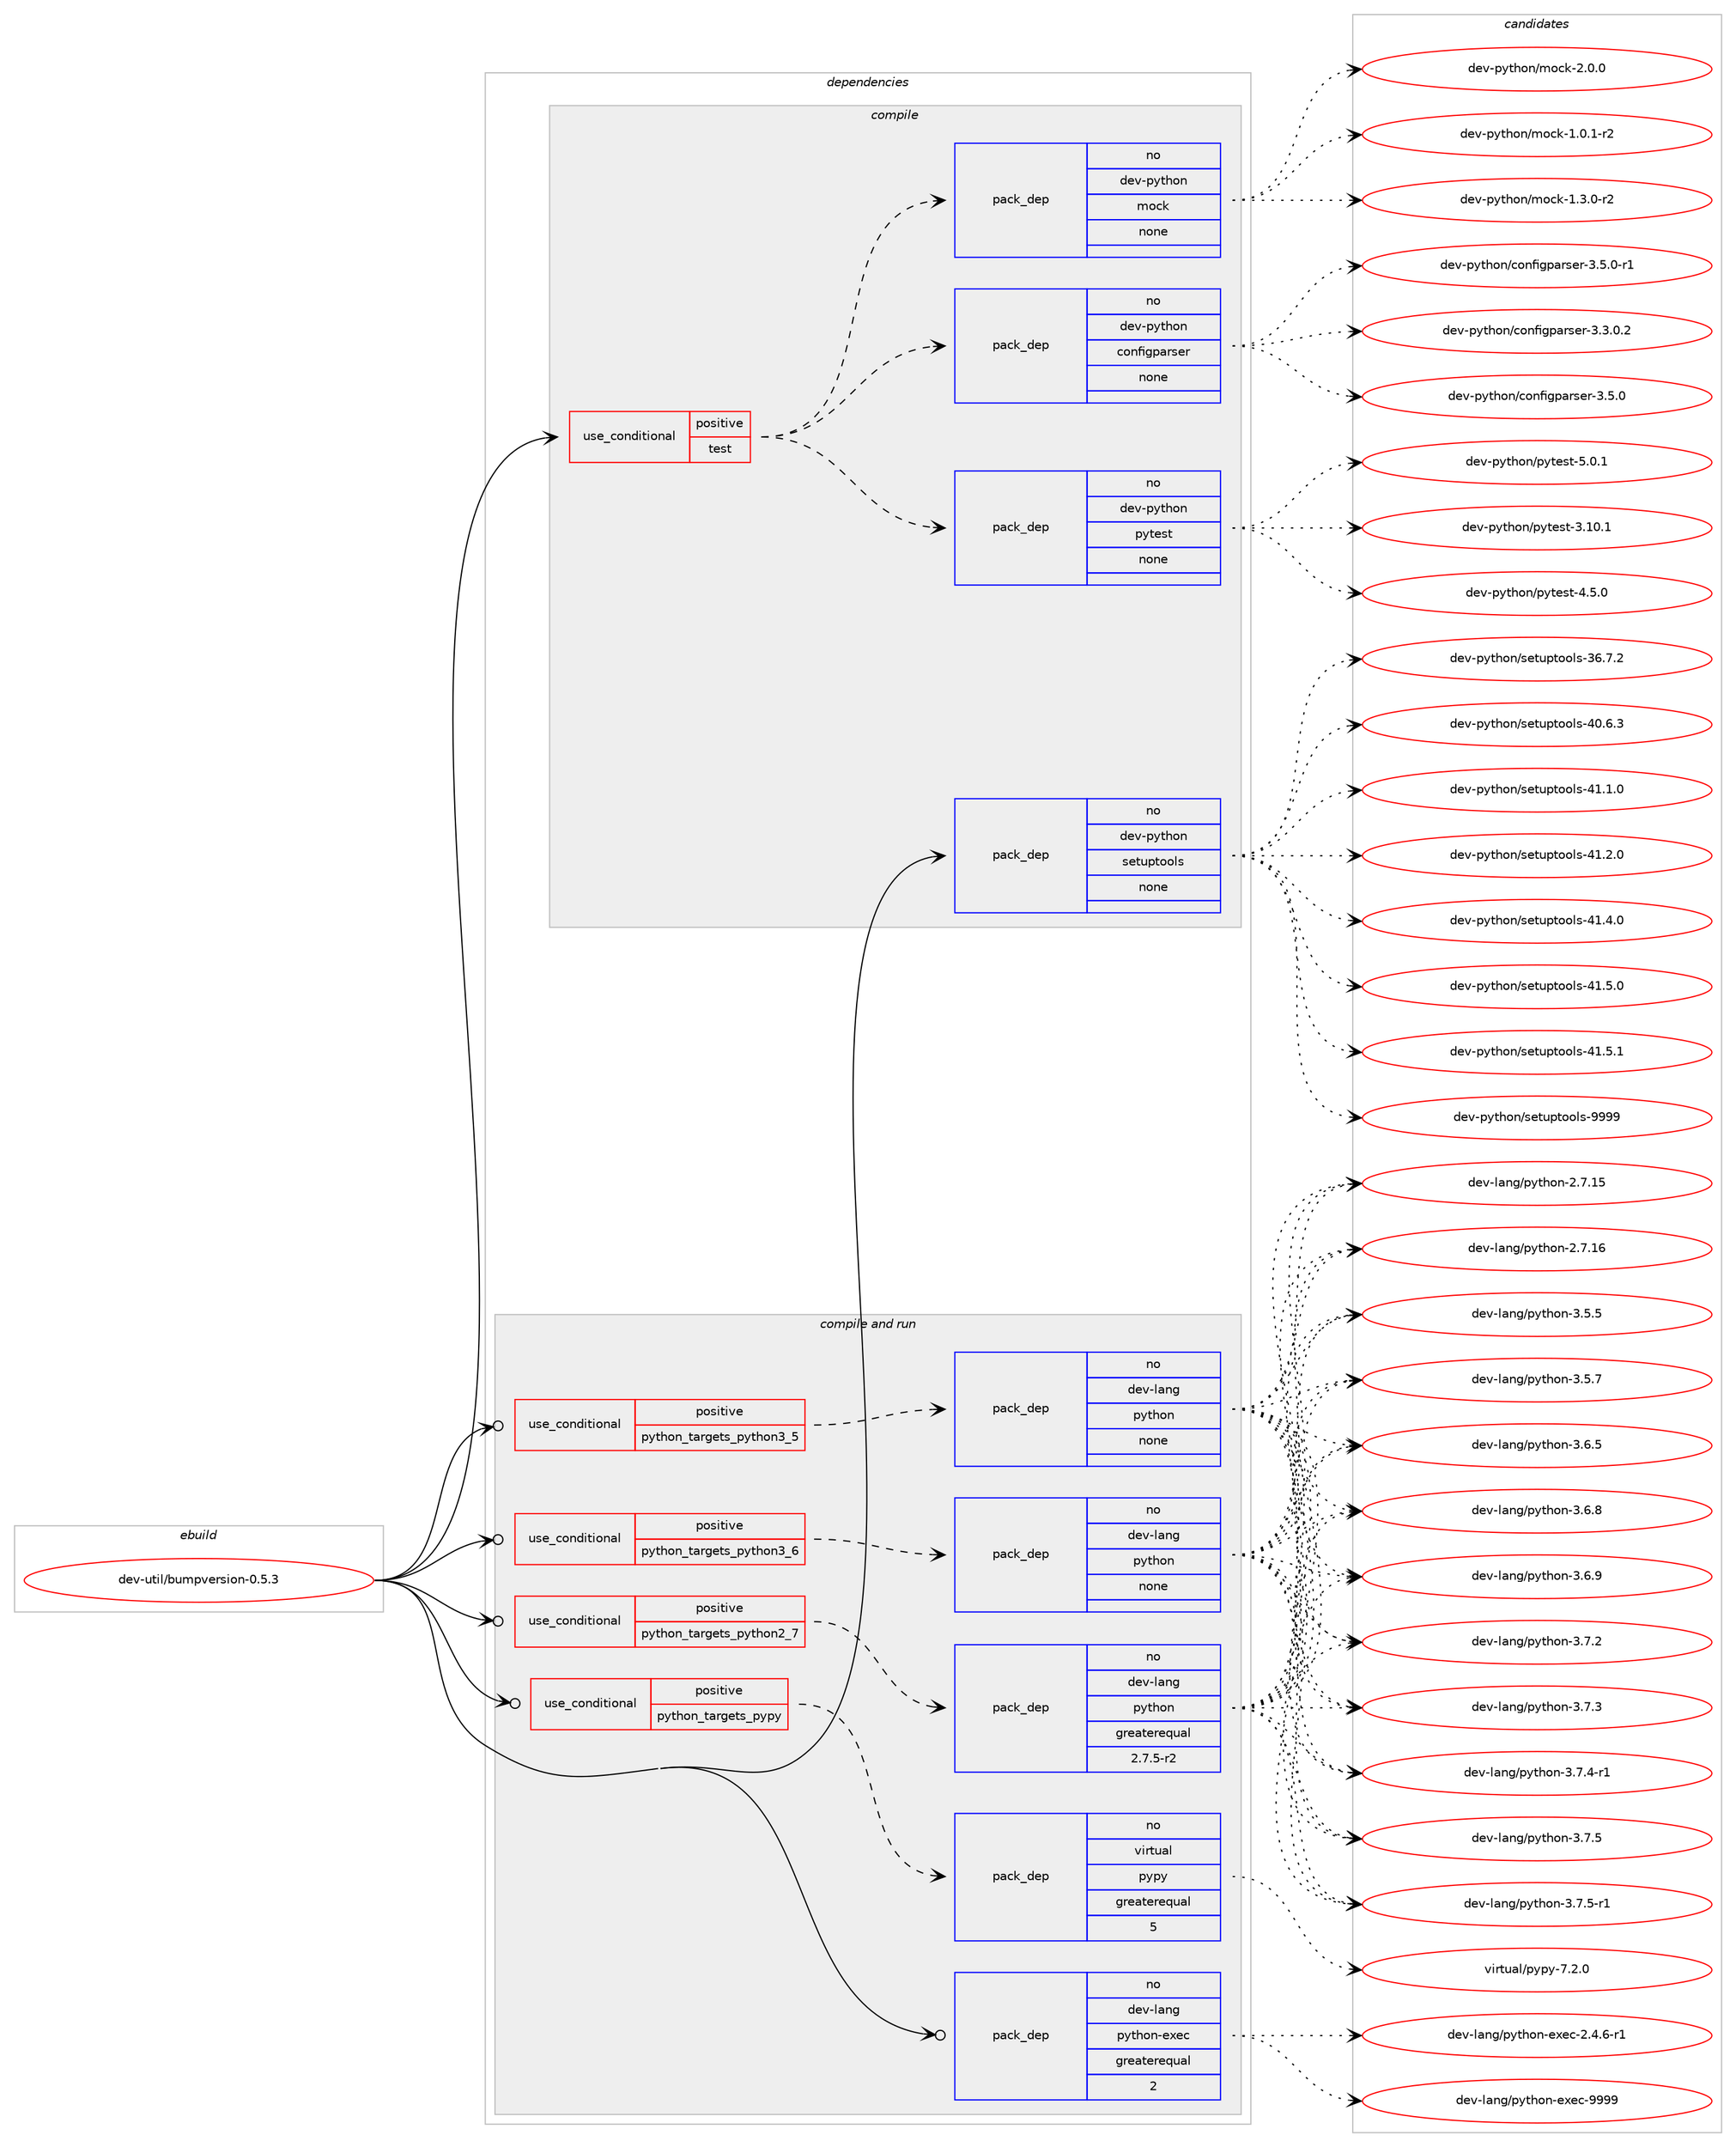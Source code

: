 digraph prolog {

# *************
# Graph options
# *************

newrank=true;
concentrate=true;
compound=true;
graph [rankdir=LR,fontname=Helvetica,fontsize=10,ranksep=1.5];#, ranksep=2.5, nodesep=0.2];
edge  [arrowhead=vee];
node  [fontname=Helvetica,fontsize=10];

# **********
# The ebuild
# **********

subgraph cluster_leftcol {
color=gray;
rank=same;
label=<<i>ebuild</i>>;
id [label="dev-util/bumpversion-0.5.3", color=red, width=4, href="../dev-util/bumpversion-0.5.3.svg"];
}

# ****************
# The dependencies
# ****************

subgraph cluster_midcol {
color=gray;
label=<<i>dependencies</i>>;
subgraph cluster_compile {
fillcolor="#eeeeee";
style=filled;
label=<<i>compile</i>>;
subgraph cond182001 {
dependency726367 [label=<<TABLE BORDER="0" CELLBORDER="1" CELLSPACING="0" CELLPADDING="4"><TR><TD ROWSPAN="3" CELLPADDING="10">use_conditional</TD></TR><TR><TD>positive</TD></TR><TR><TD>test</TD></TR></TABLE>>, shape=none, color=red];
subgraph pack532260 {
dependency726368 [label=<<TABLE BORDER="0" CELLBORDER="1" CELLSPACING="0" CELLPADDING="4" WIDTH="220"><TR><TD ROWSPAN="6" CELLPADDING="30">pack_dep</TD></TR><TR><TD WIDTH="110">no</TD></TR><TR><TD>dev-python</TD></TR><TR><TD>configparser</TD></TR><TR><TD>none</TD></TR><TR><TD></TD></TR></TABLE>>, shape=none, color=blue];
}
dependency726367:e -> dependency726368:w [weight=20,style="dashed",arrowhead="vee"];
subgraph pack532261 {
dependency726369 [label=<<TABLE BORDER="0" CELLBORDER="1" CELLSPACING="0" CELLPADDING="4" WIDTH="220"><TR><TD ROWSPAN="6" CELLPADDING="30">pack_dep</TD></TR><TR><TD WIDTH="110">no</TD></TR><TR><TD>dev-python</TD></TR><TR><TD>mock</TD></TR><TR><TD>none</TD></TR><TR><TD></TD></TR></TABLE>>, shape=none, color=blue];
}
dependency726367:e -> dependency726369:w [weight=20,style="dashed",arrowhead="vee"];
subgraph pack532262 {
dependency726370 [label=<<TABLE BORDER="0" CELLBORDER="1" CELLSPACING="0" CELLPADDING="4" WIDTH="220"><TR><TD ROWSPAN="6" CELLPADDING="30">pack_dep</TD></TR><TR><TD WIDTH="110">no</TD></TR><TR><TD>dev-python</TD></TR><TR><TD>pytest</TD></TR><TR><TD>none</TD></TR><TR><TD></TD></TR></TABLE>>, shape=none, color=blue];
}
dependency726367:e -> dependency726370:w [weight=20,style="dashed",arrowhead="vee"];
}
id:e -> dependency726367:w [weight=20,style="solid",arrowhead="vee"];
subgraph pack532263 {
dependency726371 [label=<<TABLE BORDER="0" CELLBORDER="1" CELLSPACING="0" CELLPADDING="4" WIDTH="220"><TR><TD ROWSPAN="6" CELLPADDING="30">pack_dep</TD></TR><TR><TD WIDTH="110">no</TD></TR><TR><TD>dev-python</TD></TR><TR><TD>setuptools</TD></TR><TR><TD>none</TD></TR><TR><TD></TD></TR></TABLE>>, shape=none, color=blue];
}
id:e -> dependency726371:w [weight=20,style="solid",arrowhead="vee"];
}
subgraph cluster_compileandrun {
fillcolor="#eeeeee";
style=filled;
label=<<i>compile and run</i>>;
subgraph cond182002 {
dependency726372 [label=<<TABLE BORDER="0" CELLBORDER="1" CELLSPACING="0" CELLPADDING="4"><TR><TD ROWSPAN="3" CELLPADDING="10">use_conditional</TD></TR><TR><TD>positive</TD></TR><TR><TD>python_targets_pypy</TD></TR></TABLE>>, shape=none, color=red];
subgraph pack532264 {
dependency726373 [label=<<TABLE BORDER="0" CELLBORDER="1" CELLSPACING="0" CELLPADDING="4" WIDTH="220"><TR><TD ROWSPAN="6" CELLPADDING="30">pack_dep</TD></TR><TR><TD WIDTH="110">no</TD></TR><TR><TD>virtual</TD></TR><TR><TD>pypy</TD></TR><TR><TD>greaterequal</TD></TR><TR><TD>5</TD></TR></TABLE>>, shape=none, color=blue];
}
dependency726372:e -> dependency726373:w [weight=20,style="dashed",arrowhead="vee"];
}
id:e -> dependency726372:w [weight=20,style="solid",arrowhead="odotvee"];
subgraph cond182003 {
dependency726374 [label=<<TABLE BORDER="0" CELLBORDER="1" CELLSPACING="0" CELLPADDING="4"><TR><TD ROWSPAN="3" CELLPADDING="10">use_conditional</TD></TR><TR><TD>positive</TD></TR><TR><TD>python_targets_python2_7</TD></TR></TABLE>>, shape=none, color=red];
subgraph pack532265 {
dependency726375 [label=<<TABLE BORDER="0" CELLBORDER="1" CELLSPACING="0" CELLPADDING="4" WIDTH="220"><TR><TD ROWSPAN="6" CELLPADDING="30">pack_dep</TD></TR><TR><TD WIDTH="110">no</TD></TR><TR><TD>dev-lang</TD></TR><TR><TD>python</TD></TR><TR><TD>greaterequal</TD></TR><TR><TD>2.7.5-r2</TD></TR></TABLE>>, shape=none, color=blue];
}
dependency726374:e -> dependency726375:w [weight=20,style="dashed",arrowhead="vee"];
}
id:e -> dependency726374:w [weight=20,style="solid",arrowhead="odotvee"];
subgraph cond182004 {
dependency726376 [label=<<TABLE BORDER="0" CELLBORDER="1" CELLSPACING="0" CELLPADDING="4"><TR><TD ROWSPAN="3" CELLPADDING="10">use_conditional</TD></TR><TR><TD>positive</TD></TR><TR><TD>python_targets_python3_5</TD></TR></TABLE>>, shape=none, color=red];
subgraph pack532266 {
dependency726377 [label=<<TABLE BORDER="0" CELLBORDER="1" CELLSPACING="0" CELLPADDING="4" WIDTH="220"><TR><TD ROWSPAN="6" CELLPADDING="30">pack_dep</TD></TR><TR><TD WIDTH="110">no</TD></TR><TR><TD>dev-lang</TD></TR><TR><TD>python</TD></TR><TR><TD>none</TD></TR><TR><TD></TD></TR></TABLE>>, shape=none, color=blue];
}
dependency726376:e -> dependency726377:w [weight=20,style="dashed",arrowhead="vee"];
}
id:e -> dependency726376:w [weight=20,style="solid",arrowhead="odotvee"];
subgraph cond182005 {
dependency726378 [label=<<TABLE BORDER="0" CELLBORDER="1" CELLSPACING="0" CELLPADDING="4"><TR><TD ROWSPAN="3" CELLPADDING="10">use_conditional</TD></TR><TR><TD>positive</TD></TR><TR><TD>python_targets_python3_6</TD></TR></TABLE>>, shape=none, color=red];
subgraph pack532267 {
dependency726379 [label=<<TABLE BORDER="0" CELLBORDER="1" CELLSPACING="0" CELLPADDING="4" WIDTH="220"><TR><TD ROWSPAN="6" CELLPADDING="30">pack_dep</TD></TR><TR><TD WIDTH="110">no</TD></TR><TR><TD>dev-lang</TD></TR><TR><TD>python</TD></TR><TR><TD>none</TD></TR><TR><TD></TD></TR></TABLE>>, shape=none, color=blue];
}
dependency726378:e -> dependency726379:w [weight=20,style="dashed",arrowhead="vee"];
}
id:e -> dependency726378:w [weight=20,style="solid",arrowhead="odotvee"];
subgraph pack532268 {
dependency726380 [label=<<TABLE BORDER="0" CELLBORDER="1" CELLSPACING="0" CELLPADDING="4" WIDTH="220"><TR><TD ROWSPAN="6" CELLPADDING="30">pack_dep</TD></TR><TR><TD WIDTH="110">no</TD></TR><TR><TD>dev-lang</TD></TR><TR><TD>python-exec</TD></TR><TR><TD>greaterequal</TD></TR><TR><TD>2</TD></TR></TABLE>>, shape=none, color=blue];
}
id:e -> dependency726380:w [weight=20,style="solid",arrowhead="odotvee"];
}
subgraph cluster_run {
fillcolor="#eeeeee";
style=filled;
label=<<i>run</i>>;
}
}

# **************
# The candidates
# **************

subgraph cluster_choices {
rank=same;
color=gray;
label=<<i>candidates</i>>;

subgraph choice532260 {
color=black;
nodesep=1;
choice100101118451121211161041111104799111110102105103112971141151011144551465146484650 [label="dev-python/configparser-3.3.0.2", color=red, width=4,href="../dev-python/configparser-3.3.0.2.svg"];
choice10010111845112121116104111110479911111010210510311297114115101114455146534648 [label="dev-python/configparser-3.5.0", color=red, width=4,href="../dev-python/configparser-3.5.0.svg"];
choice100101118451121211161041111104799111110102105103112971141151011144551465346484511449 [label="dev-python/configparser-3.5.0-r1", color=red, width=4,href="../dev-python/configparser-3.5.0-r1.svg"];
dependency726368:e -> choice100101118451121211161041111104799111110102105103112971141151011144551465146484650:w [style=dotted,weight="100"];
dependency726368:e -> choice10010111845112121116104111110479911111010210510311297114115101114455146534648:w [style=dotted,weight="100"];
dependency726368:e -> choice100101118451121211161041111104799111110102105103112971141151011144551465346484511449:w [style=dotted,weight="100"];
}
subgraph choice532261 {
color=black;
nodesep=1;
choice1001011184511212111610411111047109111991074549464846494511450 [label="dev-python/mock-1.0.1-r2", color=red, width=4,href="../dev-python/mock-1.0.1-r2.svg"];
choice1001011184511212111610411111047109111991074549465146484511450 [label="dev-python/mock-1.3.0-r2", color=red, width=4,href="../dev-python/mock-1.3.0-r2.svg"];
choice100101118451121211161041111104710911199107455046484648 [label="dev-python/mock-2.0.0", color=red, width=4,href="../dev-python/mock-2.0.0.svg"];
dependency726369:e -> choice1001011184511212111610411111047109111991074549464846494511450:w [style=dotted,weight="100"];
dependency726369:e -> choice1001011184511212111610411111047109111991074549465146484511450:w [style=dotted,weight="100"];
dependency726369:e -> choice100101118451121211161041111104710911199107455046484648:w [style=dotted,weight="100"];
}
subgraph choice532262 {
color=black;
nodesep=1;
choice100101118451121211161041111104711212111610111511645514649484649 [label="dev-python/pytest-3.10.1", color=red, width=4,href="../dev-python/pytest-3.10.1.svg"];
choice1001011184511212111610411111047112121116101115116455246534648 [label="dev-python/pytest-4.5.0", color=red, width=4,href="../dev-python/pytest-4.5.0.svg"];
choice1001011184511212111610411111047112121116101115116455346484649 [label="dev-python/pytest-5.0.1", color=red, width=4,href="../dev-python/pytest-5.0.1.svg"];
dependency726370:e -> choice100101118451121211161041111104711212111610111511645514649484649:w [style=dotted,weight="100"];
dependency726370:e -> choice1001011184511212111610411111047112121116101115116455246534648:w [style=dotted,weight="100"];
dependency726370:e -> choice1001011184511212111610411111047112121116101115116455346484649:w [style=dotted,weight="100"];
}
subgraph choice532263 {
color=black;
nodesep=1;
choice100101118451121211161041111104711510111611711211611111110811545515446554650 [label="dev-python/setuptools-36.7.2", color=red, width=4,href="../dev-python/setuptools-36.7.2.svg"];
choice100101118451121211161041111104711510111611711211611111110811545524846544651 [label="dev-python/setuptools-40.6.3", color=red, width=4,href="../dev-python/setuptools-40.6.3.svg"];
choice100101118451121211161041111104711510111611711211611111110811545524946494648 [label="dev-python/setuptools-41.1.0", color=red, width=4,href="../dev-python/setuptools-41.1.0.svg"];
choice100101118451121211161041111104711510111611711211611111110811545524946504648 [label="dev-python/setuptools-41.2.0", color=red, width=4,href="../dev-python/setuptools-41.2.0.svg"];
choice100101118451121211161041111104711510111611711211611111110811545524946524648 [label="dev-python/setuptools-41.4.0", color=red, width=4,href="../dev-python/setuptools-41.4.0.svg"];
choice100101118451121211161041111104711510111611711211611111110811545524946534648 [label="dev-python/setuptools-41.5.0", color=red, width=4,href="../dev-python/setuptools-41.5.0.svg"];
choice100101118451121211161041111104711510111611711211611111110811545524946534649 [label="dev-python/setuptools-41.5.1", color=red, width=4,href="../dev-python/setuptools-41.5.1.svg"];
choice10010111845112121116104111110471151011161171121161111111081154557575757 [label="dev-python/setuptools-9999", color=red, width=4,href="../dev-python/setuptools-9999.svg"];
dependency726371:e -> choice100101118451121211161041111104711510111611711211611111110811545515446554650:w [style=dotted,weight="100"];
dependency726371:e -> choice100101118451121211161041111104711510111611711211611111110811545524846544651:w [style=dotted,weight="100"];
dependency726371:e -> choice100101118451121211161041111104711510111611711211611111110811545524946494648:w [style=dotted,weight="100"];
dependency726371:e -> choice100101118451121211161041111104711510111611711211611111110811545524946504648:w [style=dotted,weight="100"];
dependency726371:e -> choice100101118451121211161041111104711510111611711211611111110811545524946524648:w [style=dotted,weight="100"];
dependency726371:e -> choice100101118451121211161041111104711510111611711211611111110811545524946534648:w [style=dotted,weight="100"];
dependency726371:e -> choice100101118451121211161041111104711510111611711211611111110811545524946534649:w [style=dotted,weight="100"];
dependency726371:e -> choice10010111845112121116104111110471151011161171121161111111081154557575757:w [style=dotted,weight="100"];
}
subgraph choice532264 {
color=black;
nodesep=1;
choice1181051141161179710847112121112121455546504648 [label="virtual/pypy-7.2.0", color=red, width=4,href="../virtual/pypy-7.2.0.svg"];
dependency726373:e -> choice1181051141161179710847112121112121455546504648:w [style=dotted,weight="100"];
}
subgraph choice532265 {
color=black;
nodesep=1;
choice10010111845108971101034711212111610411111045504655464953 [label="dev-lang/python-2.7.15", color=red, width=4,href="../dev-lang/python-2.7.15.svg"];
choice10010111845108971101034711212111610411111045504655464954 [label="dev-lang/python-2.7.16", color=red, width=4,href="../dev-lang/python-2.7.16.svg"];
choice100101118451089711010347112121116104111110455146534653 [label="dev-lang/python-3.5.5", color=red, width=4,href="../dev-lang/python-3.5.5.svg"];
choice100101118451089711010347112121116104111110455146534655 [label="dev-lang/python-3.5.7", color=red, width=4,href="../dev-lang/python-3.5.7.svg"];
choice100101118451089711010347112121116104111110455146544653 [label="dev-lang/python-3.6.5", color=red, width=4,href="../dev-lang/python-3.6.5.svg"];
choice100101118451089711010347112121116104111110455146544656 [label="dev-lang/python-3.6.8", color=red, width=4,href="../dev-lang/python-3.6.8.svg"];
choice100101118451089711010347112121116104111110455146544657 [label="dev-lang/python-3.6.9", color=red, width=4,href="../dev-lang/python-3.6.9.svg"];
choice100101118451089711010347112121116104111110455146554650 [label="dev-lang/python-3.7.2", color=red, width=4,href="../dev-lang/python-3.7.2.svg"];
choice100101118451089711010347112121116104111110455146554651 [label="dev-lang/python-3.7.3", color=red, width=4,href="../dev-lang/python-3.7.3.svg"];
choice1001011184510897110103471121211161041111104551465546524511449 [label="dev-lang/python-3.7.4-r1", color=red, width=4,href="../dev-lang/python-3.7.4-r1.svg"];
choice100101118451089711010347112121116104111110455146554653 [label="dev-lang/python-3.7.5", color=red, width=4,href="../dev-lang/python-3.7.5.svg"];
choice1001011184510897110103471121211161041111104551465546534511449 [label="dev-lang/python-3.7.5-r1", color=red, width=4,href="../dev-lang/python-3.7.5-r1.svg"];
dependency726375:e -> choice10010111845108971101034711212111610411111045504655464953:w [style=dotted,weight="100"];
dependency726375:e -> choice10010111845108971101034711212111610411111045504655464954:w [style=dotted,weight="100"];
dependency726375:e -> choice100101118451089711010347112121116104111110455146534653:w [style=dotted,weight="100"];
dependency726375:e -> choice100101118451089711010347112121116104111110455146534655:w [style=dotted,weight="100"];
dependency726375:e -> choice100101118451089711010347112121116104111110455146544653:w [style=dotted,weight="100"];
dependency726375:e -> choice100101118451089711010347112121116104111110455146544656:w [style=dotted,weight="100"];
dependency726375:e -> choice100101118451089711010347112121116104111110455146544657:w [style=dotted,weight="100"];
dependency726375:e -> choice100101118451089711010347112121116104111110455146554650:w [style=dotted,weight="100"];
dependency726375:e -> choice100101118451089711010347112121116104111110455146554651:w [style=dotted,weight="100"];
dependency726375:e -> choice1001011184510897110103471121211161041111104551465546524511449:w [style=dotted,weight="100"];
dependency726375:e -> choice100101118451089711010347112121116104111110455146554653:w [style=dotted,weight="100"];
dependency726375:e -> choice1001011184510897110103471121211161041111104551465546534511449:w [style=dotted,weight="100"];
}
subgraph choice532266 {
color=black;
nodesep=1;
choice10010111845108971101034711212111610411111045504655464953 [label="dev-lang/python-2.7.15", color=red, width=4,href="../dev-lang/python-2.7.15.svg"];
choice10010111845108971101034711212111610411111045504655464954 [label="dev-lang/python-2.7.16", color=red, width=4,href="../dev-lang/python-2.7.16.svg"];
choice100101118451089711010347112121116104111110455146534653 [label="dev-lang/python-3.5.5", color=red, width=4,href="../dev-lang/python-3.5.5.svg"];
choice100101118451089711010347112121116104111110455146534655 [label="dev-lang/python-3.5.7", color=red, width=4,href="../dev-lang/python-3.5.7.svg"];
choice100101118451089711010347112121116104111110455146544653 [label="dev-lang/python-3.6.5", color=red, width=4,href="../dev-lang/python-3.6.5.svg"];
choice100101118451089711010347112121116104111110455146544656 [label="dev-lang/python-3.6.8", color=red, width=4,href="../dev-lang/python-3.6.8.svg"];
choice100101118451089711010347112121116104111110455146544657 [label="dev-lang/python-3.6.9", color=red, width=4,href="../dev-lang/python-3.6.9.svg"];
choice100101118451089711010347112121116104111110455146554650 [label="dev-lang/python-3.7.2", color=red, width=4,href="../dev-lang/python-3.7.2.svg"];
choice100101118451089711010347112121116104111110455146554651 [label="dev-lang/python-3.7.3", color=red, width=4,href="../dev-lang/python-3.7.3.svg"];
choice1001011184510897110103471121211161041111104551465546524511449 [label="dev-lang/python-3.7.4-r1", color=red, width=4,href="../dev-lang/python-3.7.4-r1.svg"];
choice100101118451089711010347112121116104111110455146554653 [label="dev-lang/python-3.7.5", color=red, width=4,href="../dev-lang/python-3.7.5.svg"];
choice1001011184510897110103471121211161041111104551465546534511449 [label="dev-lang/python-3.7.5-r1", color=red, width=4,href="../dev-lang/python-3.7.5-r1.svg"];
dependency726377:e -> choice10010111845108971101034711212111610411111045504655464953:w [style=dotted,weight="100"];
dependency726377:e -> choice10010111845108971101034711212111610411111045504655464954:w [style=dotted,weight="100"];
dependency726377:e -> choice100101118451089711010347112121116104111110455146534653:w [style=dotted,weight="100"];
dependency726377:e -> choice100101118451089711010347112121116104111110455146534655:w [style=dotted,weight="100"];
dependency726377:e -> choice100101118451089711010347112121116104111110455146544653:w [style=dotted,weight="100"];
dependency726377:e -> choice100101118451089711010347112121116104111110455146544656:w [style=dotted,weight="100"];
dependency726377:e -> choice100101118451089711010347112121116104111110455146544657:w [style=dotted,weight="100"];
dependency726377:e -> choice100101118451089711010347112121116104111110455146554650:w [style=dotted,weight="100"];
dependency726377:e -> choice100101118451089711010347112121116104111110455146554651:w [style=dotted,weight="100"];
dependency726377:e -> choice1001011184510897110103471121211161041111104551465546524511449:w [style=dotted,weight="100"];
dependency726377:e -> choice100101118451089711010347112121116104111110455146554653:w [style=dotted,weight="100"];
dependency726377:e -> choice1001011184510897110103471121211161041111104551465546534511449:w [style=dotted,weight="100"];
}
subgraph choice532267 {
color=black;
nodesep=1;
choice10010111845108971101034711212111610411111045504655464953 [label="dev-lang/python-2.7.15", color=red, width=4,href="../dev-lang/python-2.7.15.svg"];
choice10010111845108971101034711212111610411111045504655464954 [label="dev-lang/python-2.7.16", color=red, width=4,href="../dev-lang/python-2.7.16.svg"];
choice100101118451089711010347112121116104111110455146534653 [label="dev-lang/python-3.5.5", color=red, width=4,href="../dev-lang/python-3.5.5.svg"];
choice100101118451089711010347112121116104111110455146534655 [label="dev-lang/python-3.5.7", color=red, width=4,href="../dev-lang/python-3.5.7.svg"];
choice100101118451089711010347112121116104111110455146544653 [label="dev-lang/python-3.6.5", color=red, width=4,href="../dev-lang/python-3.6.5.svg"];
choice100101118451089711010347112121116104111110455146544656 [label="dev-lang/python-3.6.8", color=red, width=4,href="../dev-lang/python-3.6.8.svg"];
choice100101118451089711010347112121116104111110455146544657 [label="dev-lang/python-3.6.9", color=red, width=4,href="../dev-lang/python-3.6.9.svg"];
choice100101118451089711010347112121116104111110455146554650 [label="dev-lang/python-3.7.2", color=red, width=4,href="../dev-lang/python-3.7.2.svg"];
choice100101118451089711010347112121116104111110455146554651 [label="dev-lang/python-3.7.3", color=red, width=4,href="../dev-lang/python-3.7.3.svg"];
choice1001011184510897110103471121211161041111104551465546524511449 [label="dev-lang/python-3.7.4-r1", color=red, width=4,href="../dev-lang/python-3.7.4-r1.svg"];
choice100101118451089711010347112121116104111110455146554653 [label="dev-lang/python-3.7.5", color=red, width=4,href="../dev-lang/python-3.7.5.svg"];
choice1001011184510897110103471121211161041111104551465546534511449 [label="dev-lang/python-3.7.5-r1", color=red, width=4,href="../dev-lang/python-3.7.5-r1.svg"];
dependency726379:e -> choice10010111845108971101034711212111610411111045504655464953:w [style=dotted,weight="100"];
dependency726379:e -> choice10010111845108971101034711212111610411111045504655464954:w [style=dotted,weight="100"];
dependency726379:e -> choice100101118451089711010347112121116104111110455146534653:w [style=dotted,weight="100"];
dependency726379:e -> choice100101118451089711010347112121116104111110455146534655:w [style=dotted,weight="100"];
dependency726379:e -> choice100101118451089711010347112121116104111110455146544653:w [style=dotted,weight="100"];
dependency726379:e -> choice100101118451089711010347112121116104111110455146544656:w [style=dotted,weight="100"];
dependency726379:e -> choice100101118451089711010347112121116104111110455146544657:w [style=dotted,weight="100"];
dependency726379:e -> choice100101118451089711010347112121116104111110455146554650:w [style=dotted,weight="100"];
dependency726379:e -> choice100101118451089711010347112121116104111110455146554651:w [style=dotted,weight="100"];
dependency726379:e -> choice1001011184510897110103471121211161041111104551465546524511449:w [style=dotted,weight="100"];
dependency726379:e -> choice100101118451089711010347112121116104111110455146554653:w [style=dotted,weight="100"];
dependency726379:e -> choice1001011184510897110103471121211161041111104551465546534511449:w [style=dotted,weight="100"];
}
subgraph choice532268 {
color=black;
nodesep=1;
choice10010111845108971101034711212111610411111045101120101994550465246544511449 [label="dev-lang/python-exec-2.4.6-r1", color=red, width=4,href="../dev-lang/python-exec-2.4.6-r1.svg"];
choice10010111845108971101034711212111610411111045101120101994557575757 [label="dev-lang/python-exec-9999", color=red, width=4,href="../dev-lang/python-exec-9999.svg"];
dependency726380:e -> choice10010111845108971101034711212111610411111045101120101994550465246544511449:w [style=dotted,weight="100"];
dependency726380:e -> choice10010111845108971101034711212111610411111045101120101994557575757:w [style=dotted,weight="100"];
}
}

}
